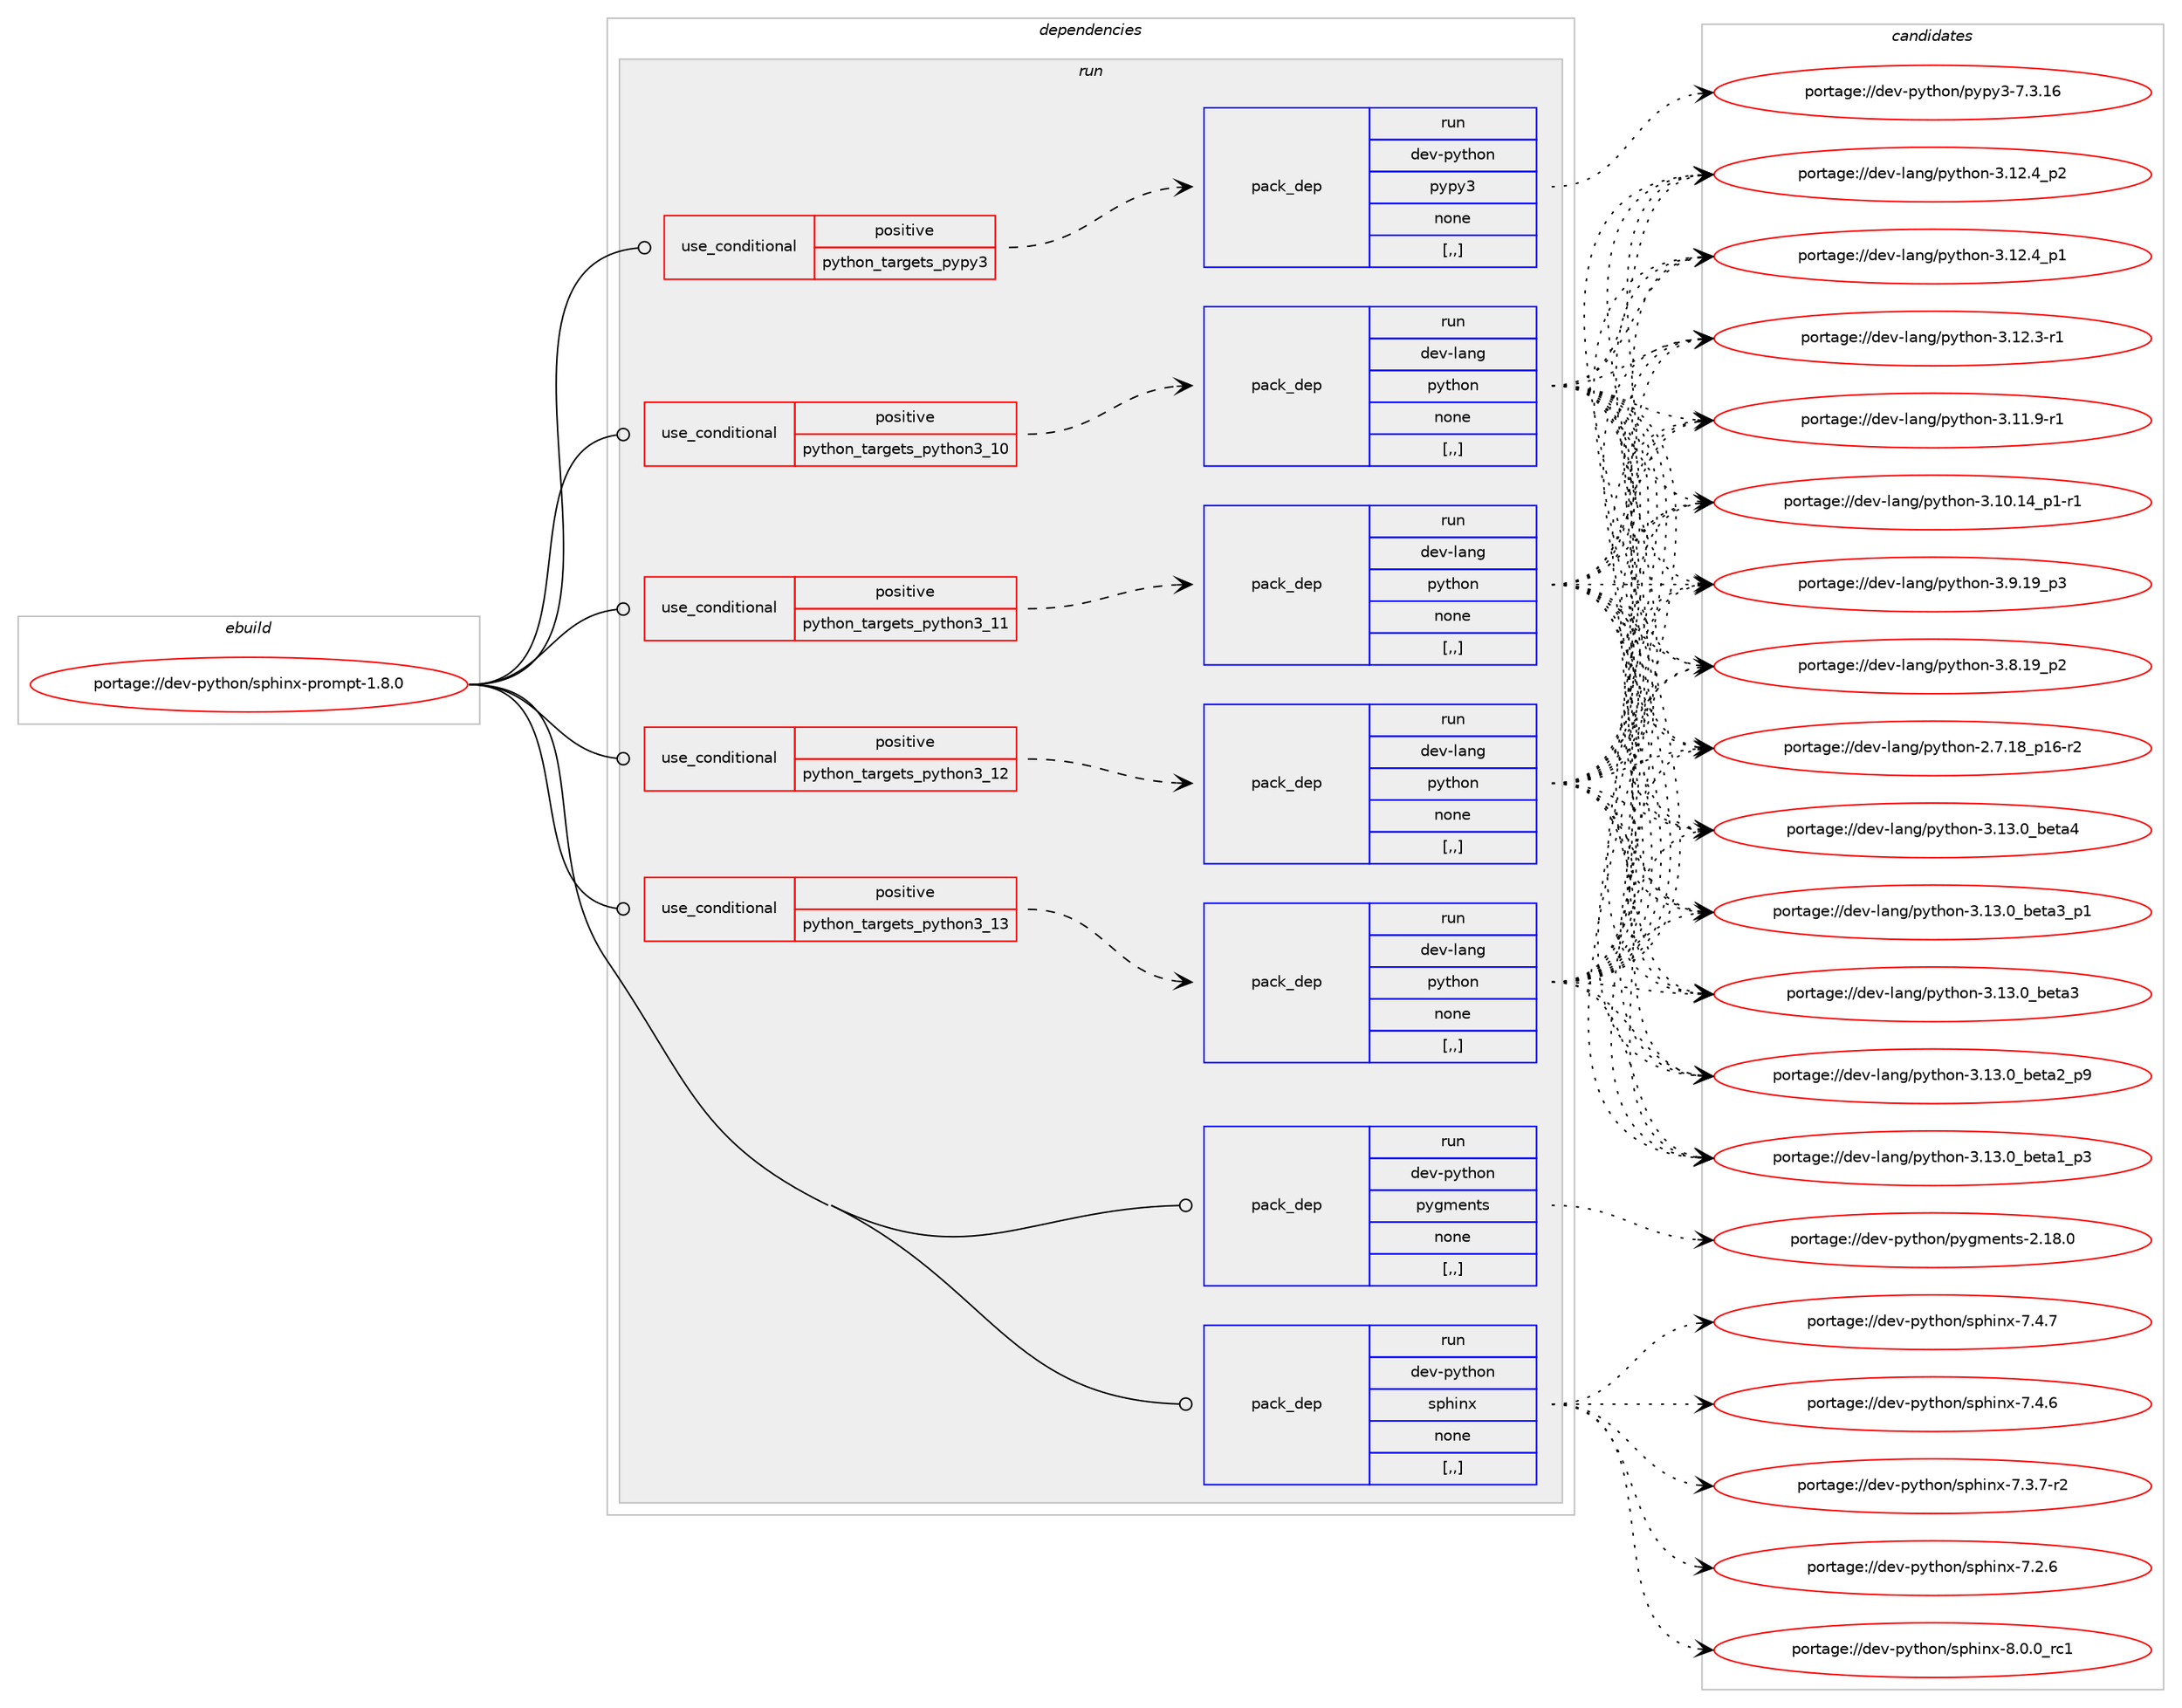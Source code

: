 digraph prolog {

# *************
# Graph options
# *************

newrank=true;
concentrate=true;
compound=true;
graph [rankdir=LR,fontname=Helvetica,fontsize=10,ranksep=1.5];#, ranksep=2.5, nodesep=0.2];
edge  [arrowhead=vee];
node  [fontname=Helvetica,fontsize=10];

# **********
# The ebuild
# **********

subgraph cluster_leftcol {
color=gray;
label=<<i>ebuild</i>>;
id [label="portage://dev-python/sphinx-prompt-1.8.0", color=red, width=4, href="../dev-python/sphinx-prompt-1.8.0.svg"];
}

# ****************
# The dependencies
# ****************

subgraph cluster_midcol {
color=gray;
label=<<i>dependencies</i>>;
subgraph cluster_compile {
fillcolor="#eeeeee";
style=filled;
label=<<i>compile</i>>;
}
subgraph cluster_compileandrun {
fillcolor="#eeeeee";
style=filled;
label=<<i>compile and run</i>>;
}
subgraph cluster_run {
fillcolor="#eeeeee";
style=filled;
label=<<i>run</i>>;
subgraph cond39906 {
dependency164298 [label=<<TABLE BORDER="0" CELLBORDER="1" CELLSPACING="0" CELLPADDING="4"><TR><TD ROWSPAN="3" CELLPADDING="10">use_conditional</TD></TR><TR><TD>positive</TD></TR><TR><TD>python_targets_pypy3</TD></TR></TABLE>>, shape=none, color=red];
subgraph pack123119 {
dependency164299 [label=<<TABLE BORDER="0" CELLBORDER="1" CELLSPACING="0" CELLPADDING="4" WIDTH="220"><TR><TD ROWSPAN="6" CELLPADDING="30">pack_dep</TD></TR><TR><TD WIDTH="110">run</TD></TR><TR><TD>dev-python</TD></TR><TR><TD>pypy3</TD></TR><TR><TD>none</TD></TR><TR><TD>[,,]</TD></TR></TABLE>>, shape=none, color=blue];
}
dependency164298:e -> dependency164299:w [weight=20,style="dashed",arrowhead="vee"];
}
id:e -> dependency164298:w [weight=20,style="solid",arrowhead="odot"];
subgraph cond39907 {
dependency164300 [label=<<TABLE BORDER="0" CELLBORDER="1" CELLSPACING="0" CELLPADDING="4"><TR><TD ROWSPAN="3" CELLPADDING="10">use_conditional</TD></TR><TR><TD>positive</TD></TR><TR><TD>python_targets_python3_10</TD></TR></TABLE>>, shape=none, color=red];
subgraph pack123120 {
dependency164301 [label=<<TABLE BORDER="0" CELLBORDER="1" CELLSPACING="0" CELLPADDING="4" WIDTH="220"><TR><TD ROWSPAN="6" CELLPADDING="30">pack_dep</TD></TR><TR><TD WIDTH="110">run</TD></TR><TR><TD>dev-lang</TD></TR><TR><TD>python</TD></TR><TR><TD>none</TD></TR><TR><TD>[,,]</TD></TR></TABLE>>, shape=none, color=blue];
}
dependency164300:e -> dependency164301:w [weight=20,style="dashed",arrowhead="vee"];
}
id:e -> dependency164300:w [weight=20,style="solid",arrowhead="odot"];
subgraph cond39908 {
dependency164302 [label=<<TABLE BORDER="0" CELLBORDER="1" CELLSPACING="0" CELLPADDING="4"><TR><TD ROWSPAN="3" CELLPADDING="10">use_conditional</TD></TR><TR><TD>positive</TD></TR><TR><TD>python_targets_python3_11</TD></TR></TABLE>>, shape=none, color=red];
subgraph pack123121 {
dependency164303 [label=<<TABLE BORDER="0" CELLBORDER="1" CELLSPACING="0" CELLPADDING="4" WIDTH="220"><TR><TD ROWSPAN="6" CELLPADDING="30">pack_dep</TD></TR><TR><TD WIDTH="110">run</TD></TR><TR><TD>dev-lang</TD></TR><TR><TD>python</TD></TR><TR><TD>none</TD></TR><TR><TD>[,,]</TD></TR></TABLE>>, shape=none, color=blue];
}
dependency164302:e -> dependency164303:w [weight=20,style="dashed",arrowhead="vee"];
}
id:e -> dependency164302:w [weight=20,style="solid",arrowhead="odot"];
subgraph cond39909 {
dependency164304 [label=<<TABLE BORDER="0" CELLBORDER="1" CELLSPACING="0" CELLPADDING="4"><TR><TD ROWSPAN="3" CELLPADDING="10">use_conditional</TD></TR><TR><TD>positive</TD></TR><TR><TD>python_targets_python3_12</TD></TR></TABLE>>, shape=none, color=red];
subgraph pack123122 {
dependency164305 [label=<<TABLE BORDER="0" CELLBORDER="1" CELLSPACING="0" CELLPADDING="4" WIDTH="220"><TR><TD ROWSPAN="6" CELLPADDING="30">pack_dep</TD></TR><TR><TD WIDTH="110">run</TD></TR><TR><TD>dev-lang</TD></TR><TR><TD>python</TD></TR><TR><TD>none</TD></TR><TR><TD>[,,]</TD></TR></TABLE>>, shape=none, color=blue];
}
dependency164304:e -> dependency164305:w [weight=20,style="dashed",arrowhead="vee"];
}
id:e -> dependency164304:w [weight=20,style="solid",arrowhead="odot"];
subgraph cond39910 {
dependency164306 [label=<<TABLE BORDER="0" CELLBORDER="1" CELLSPACING="0" CELLPADDING="4"><TR><TD ROWSPAN="3" CELLPADDING="10">use_conditional</TD></TR><TR><TD>positive</TD></TR><TR><TD>python_targets_python3_13</TD></TR></TABLE>>, shape=none, color=red];
subgraph pack123123 {
dependency164307 [label=<<TABLE BORDER="0" CELLBORDER="1" CELLSPACING="0" CELLPADDING="4" WIDTH="220"><TR><TD ROWSPAN="6" CELLPADDING="30">pack_dep</TD></TR><TR><TD WIDTH="110">run</TD></TR><TR><TD>dev-lang</TD></TR><TR><TD>python</TD></TR><TR><TD>none</TD></TR><TR><TD>[,,]</TD></TR></TABLE>>, shape=none, color=blue];
}
dependency164306:e -> dependency164307:w [weight=20,style="dashed",arrowhead="vee"];
}
id:e -> dependency164306:w [weight=20,style="solid",arrowhead="odot"];
subgraph pack123124 {
dependency164308 [label=<<TABLE BORDER="0" CELLBORDER="1" CELLSPACING="0" CELLPADDING="4" WIDTH="220"><TR><TD ROWSPAN="6" CELLPADDING="30">pack_dep</TD></TR><TR><TD WIDTH="110">run</TD></TR><TR><TD>dev-python</TD></TR><TR><TD>pygments</TD></TR><TR><TD>none</TD></TR><TR><TD>[,,]</TD></TR></TABLE>>, shape=none, color=blue];
}
id:e -> dependency164308:w [weight=20,style="solid",arrowhead="odot"];
subgraph pack123125 {
dependency164309 [label=<<TABLE BORDER="0" CELLBORDER="1" CELLSPACING="0" CELLPADDING="4" WIDTH="220"><TR><TD ROWSPAN="6" CELLPADDING="30">pack_dep</TD></TR><TR><TD WIDTH="110">run</TD></TR><TR><TD>dev-python</TD></TR><TR><TD>sphinx</TD></TR><TR><TD>none</TD></TR><TR><TD>[,,]</TD></TR></TABLE>>, shape=none, color=blue];
}
id:e -> dependency164309:w [weight=20,style="solid",arrowhead="odot"];
}
}

# **************
# The candidates
# **************

subgraph cluster_choices {
rank=same;
color=gray;
label=<<i>candidates</i>>;

subgraph choice123119 {
color=black;
nodesep=1;
choice10010111845112121116104111110471121211121215145554651464954 [label="portage://dev-python/pypy3-7.3.16", color=red, width=4,href="../dev-python/pypy3-7.3.16.svg"];
dependency164299:e -> choice10010111845112121116104111110471121211121215145554651464954:w [style=dotted,weight="100"];
}
subgraph choice123120 {
color=black;
nodesep=1;
choice1001011184510897110103471121211161041111104551464951464895981011169752 [label="portage://dev-lang/python-3.13.0_beta4", color=red, width=4,href="../dev-lang/python-3.13.0_beta4.svg"];
choice10010111845108971101034711212111610411111045514649514648959810111697519511249 [label="portage://dev-lang/python-3.13.0_beta3_p1", color=red, width=4,href="../dev-lang/python-3.13.0_beta3_p1.svg"];
choice1001011184510897110103471121211161041111104551464951464895981011169751 [label="portage://dev-lang/python-3.13.0_beta3", color=red, width=4,href="../dev-lang/python-3.13.0_beta3.svg"];
choice10010111845108971101034711212111610411111045514649514648959810111697509511257 [label="portage://dev-lang/python-3.13.0_beta2_p9", color=red, width=4,href="../dev-lang/python-3.13.0_beta2_p9.svg"];
choice10010111845108971101034711212111610411111045514649514648959810111697499511251 [label="portage://dev-lang/python-3.13.0_beta1_p3", color=red, width=4,href="../dev-lang/python-3.13.0_beta1_p3.svg"];
choice100101118451089711010347112121116104111110455146495046529511250 [label="portage://dev-lang/python-3.12.4_p2", color=red, width=4,href="../dev-lang/python-3.12.4_p2.svg"];
choice100101118451089711010347112121116104111110455146495046529511249 [label="portage://dev-lang/python-3.12.4_p1", color=red, width=4,href="../dev-lang/python-3.12.4_p1.svg"];
choice100101118451089711010347112121116104111110455146495046514511449 [label="portage://dev-lang/python-3.12.3-r1", color=red, width=4,href="../dev-lang/python-3.12.3-r1.svg"];
choice100101118451089711010347112121116104111110455146494946574511449 [label="portage://dev-lang/python-3.11.9-r1", color=red, width=4,href="../dev-lang/python-3.11.9-r1.svg"];
choice100101118451089711010347112121116104111110455146494846495295112494511449 [label="portage://dev-lang/python-3.10.14_p1-r1", color=red, width=4,href="../dev-lang/python-3.10.14_p1-r1.svg"];
choice100101118451089711010347112121116104111110455146574649579511251 [label="portage://dev-lang/python-3.9.19_p3", color=red, width=4,href="../dev-lang/python-3.9.19_p3.svg"];
choice100101118451089711010347112121116104111110455146564649579511250 [label="portage://dev-lang/python-3.8.19_p2", color=red, width=4,href="../dev-lang/python-3.8.19_p2.svg"];
choice100101118451089711010347112121116104111110455046554649569511249544511450 [label="portage://dev-lang/python-2.7.18_p16-r2", color=red, width=4,href="../dev-lang/python-2.7.18_p16-r2.svg"];
dependency164301:e -> choice1001011184510897110103471121211161041111104551464951464895981011169752:w [style=dotted,weight="100"];
dependency164301:e -> choice10010111845108971101034711212111610411111045514649514648959810111697519511249:w [style=dotted,weight="100"];
dependency164301:e -> choice1001011184510897110103471121211161041111104551464951464895981011169751:w [style=dotted,weight="100"];
dependency164301:e -> choice10010111845108971101034711212111610411111045514649514648959810111697509511257:w [style=dotted,weight="100"];
dependency164301:e -> choice10010111845108971101034711212111610411111045514649514648959810111697499511251:w [style=dotted,weight="100"];
dependency164301:e -> choice100101118451089711010347112121116104111110455146495046529511250:w [style=dotted,weight="100"];
dependency164301:e -> choice100101118451089711010347112121116104111110455146495046529511249:w [style=dotted,weight="100"];
dependency164301:e -> choice100101118451089711010347112121116104111110455146495046514511449:w [style=dotted,weight="100"];
dependency164301:e -> choice100101118451089711010347112121116104111110455146494946574511449:w [style=dotted,weight="100"];
dependency164301:e -> choice100101118451089711010347112121116104111110455146494846495295112494511449:w [style=dotted,weight="100"];
dependency164301:e -> choice100101118451089711010347112121116104111110455146574649579511251:w [style=dotted,weight="100"];
dependency164301:e -> choice100101118451089711010347112121116104111110455146564649579511250:w [style=dotted,weight="100"];
dependency164301:e -> choice100101118451089711010347112121116104111110455046554649569511249544511450:w [style=dotted,weight="100"];
}
subgraph choice123121 {
color=black;
nodesep=1;
choice1001011184510897110103471121211161041111104551464951464895981011169752 [label="portage://dev-lang/python-3.13.0_beta4", color=red, width=4,href="../dev-lang/python-3.13.0_beta4.svg"];
choice10010111845108971101034711212111610411111045514649514648959810111697519511249 [label="portage://dev-lang/python-3.13.0_beta3_p1", color=red, width=4,href="../dev-lang/python-3.13.0_beta3_p1.svg"];
choice1001011184510897110103471121211161041111104551464951464895981011169751 [label="portage://dev-lang/python-3.13.0_beta3", color=red, width=4,href="../dev-lang/python-3.13.0_beta3.svg"];
choice10010111845108971101034711212111610411111045514649514648959810111697509511257 [label="portage://dev-lang/python-3.13.0_beta2_p9", color=red, width=4,href="../dev-lang/python-3.13.0_beta2_p9.svg"];
choice10010111845108971101034711212111610411111045514649514648959810111697499511251 [label="portage://dev-lang/python-3.13.0_beta1_p3", color=red, width=4,href="../dev-lang/python-3.13.0_beta1_p3.svg"];
choice100101118451089711010347112121116104111110455146495046529511250 [label="portage://dev-lang/python-3.12.4_p2", color=red, width=4,href="../dev-lang/python-3.12.4_p2.svg"];
choice100101118451089711010347112121116104111110455146495046529511249 [label="portage://dev-lang/python-3.12.4_p1", color=red, width=4,href="../dev-lang/python-3.12.4_p1.svg"];
choice100101118451089711010347112121116104111110455146495046514511449 [label="portage://dev-lang/python-3.12.3-r1", color=red, width=4,href="../dev-lang/python-3.12.3-r1.svg"];
choice100101118451089711010347112121116104111110455146494946574511449 [label="portage://dev-lang/python-3.11.9-r1", color=red, width=4,href="../dev-lang/python-3.11.9-r1.svg"];
choice100101118451089711010347112121116104111110455146494846495295112494511449 [label="portage://dev-lang/python-3.10.14_p1-r1", color=red, width=4,href="../dev-lang/python-3.10.14_p1-r1.svg"];
choice100101118451089711010347112121116104111110455146574649579511251 [label="portage://dev-lang/python-3.9.19_p3", color=red, width=4,href="../dev-lang/python-3.9.19_p3.svg"];
choice100101118451089711010347112121116104111110455146564649579511250 [label="portage://dev-lang/python-3.8.19_p2", color=red, width=4,href="../dev-lang/python-3.8.19_p2.svg"];
choice100101118451089711010347112121116104111110455046554649569511249544511450 [label="portage://dev-lang/python-2.7.18_p16-r2", color=red, width=4,href="../dev-lang/python-2.7.18_p16-r2.svg"];
dependency164303:e -> choice1001011184510897110103471121211161041111104551464951464895981011169752:w [style=dotted,weight="100"];
dependency164303:e -> choice10010111845108971101034711212111610411111045514649514648959810111697519511249:w [style=dotted,weight="100"];
dependency164303:e -> choice1001011184510897110103471121211161041111104551464951464895981011169751:w [style=dotted,weight="100"];
dependency164303:e -> choice10010111845108971101034711212111610411111045514649514648959810111697509511257:w [style=dotted,weight="100"];
dependency164303:e -> choice10010111845108971101034711212111610411111045514649514648959810111697499511251:w [style=dotted,weight="100"];
dependency164303:e -> choice100101118451089711010347112121116104111110455146495046529511250:w [style=dotted,weight="100"];
dependency164303:e -> choice100101118451089711010347112121116104111110455146495046529511249:w [style=dotted,weight="100"];
dependency164303:e -> choice100101118451089711010347112121116104111110455146495046514511449:w [style=dotted,weight="100"];
dependency164303:e -> choice100101118451089711010347112121116104111110455146494946574511449:w [style=dotted,weight="100"];
dependency164303:e -> choice100101118451089711010347112121116104111110455146494846495295112494511449:w [style=dotted,weight="100"];
dependency164303:e -> choice100101118451089711010347112121116104111110455146574649579511251:w [style=dotted,weight="100"];
dependency164303:e -> choice100101118451089711010347112121116104111110455146564649579511250:w [style=dotted,weight="100"];
dependency164303:e -> choice100101118451089711010347112121116104111110455046554649569511249544511450:w [style=dotted,weight="100"];
}
subgraph choice123122 {
color=black;
nodesep=1;
choice1001011184510897110103471121211161041111104551464951464895981011169752 [label="portage://dev-lang/python-3.13.0_beta4", color=red, width=4,href="../dev-lang/python-3.13.0_beta4.svg"];
choice10010111845108971101034711212111610411111045514649514648959810111697519511249 [label="portage://dev-lang/python-3.13.0_beta3_p1", color=red, width=4,href="../dev-lang/python-3.13.0_beta3_p1.svg"];
choice1001011184510897110103471121211161041111104551464951464895981011169751 [label="portage://dev-lang/python-3.13.0_beta3", color=red, width=4,href="../dev-lang/python-3.13.0_beta3.svg"];
choice10010111845108971101034711212111610411111045514649514648959810111697509511257 [label="portage://dev-lang/python-3.13.0_beta2_p9", color=red, width=4,href="../dev-lang/python-3.13.0_beta2_p9.svg"];
choice10010111845108971101034711212111610411111045514649514648959810111697499511251 [label="portage://dev-lang/python-3.13.0_beta1_p3", color=red, width=4,href="../dev-lang/python-3.13.0_beta1_p3.svg"];
choice100101118451089711010347112121116104111110455146495046529511250 [label="portage://dev-lang/python-3.12.4_p2", color=red, width=4,href="../dev-lang/python-3.12.4_p2.svg"];
choice100101118451089711010347112121116104111110455146495046529511249 [label="portage://dev-lang/python-3.12.4_p1", color=red, width=4,href="../dev-lang/python-3.12.4_p1.svg"];
choice100101118451089711010347112121116104111110455146495046514511449 [label="portage://dev-lang/python-3.12.3-r1", color=red, width=4,href="../dev-lang/python-3.12.3-r1.svg"];
choice100101118451089711010347112121116104111110455146494946574511449 [label="portage://dev-lang/python-3.11.9-r1", color=red, width=4,href="../dev-lang/python-3.11.9-r1.svg"];
choice100101118451089711010347112121116104111110455146494846495295112494511449 [label="portage://dev-lang/python-3.10.14_p1-r1", color=red, width=4,href="../dev-lang/python-3.10.14_p1-r1.svg"];
choice100101118451089711010347112121116104111110455146574649579511251 [label="portage://dev-lang/python-3.9.19_p3", color=red, width=4,href="../dev-lang/python-3.9.19_p3.svg"];
choice100101118451089711010347112121116104111110455146564649579511250 [label="portage://dev-lang/python-3.8.19_p2", color=red, width=4,href="../dev-lang/python-3.8.19_p2.svg"];
choice100101118451089711010347112121116104111110455046554649569511249544511450 [label="portage://dev-lang/python-2.7.18_p16-r2", color=red, width=4,href="../dev-lang/python-2.7.18_p16-r2.svg"];
dependency164305:e -> choice1001011184510897110103471121211161041111104551464951464895981011169752:w [style=dotted,weight="100"];
dependency164305:e -> choice10010111845108971101034711212111610411111045514649514648959810111697519511249:w [style=dotted,weight="100"];
dependency164305:e -> choice1001011184510897110103471121211161041111104551464951464895981011169751:w [style=dotted,weight="100"];
dependency164305:e -> choice10010111845108971101034711212111610411111045514649514648959810111697509511257:w [style=dotted,weight="100"];
dependency164305:e -> choice10010111845108971101034711212111610411111045514649514648959810111697499511251:w [style=dotted,weight="100"];
dependency164305:e -> choice100101118451089711010347112121116104111110455146495046529511250:w [style=dotted,weight="100"];
dependency164305:e -> choice100101118451089711010347112121116104111110455146495046529511249:w [style=dotted,weight="100"];
dependency164305:e -> choice100101118451089711010347112121116104111110455146495046514511449:w [style=dotted,weight="100"];
dependency164305:e -> choice100101118451089711010347112121116104111110455146494946574511449:w [style=dotted,weight="100"];
dependency164305:e -> choice100101118451089711010347112121116104111110455146494846495295112494511449:w [style=dotted,weight="100"];
dependency164305:e -> choice100101118451089711010347112121116104111110455146574649579511251:w [style=dotted,weight="100"];
dependency164305:e -> choice100101118451089711010347112121116104111110455146564649579511250:w [style=dotted,weight="100"];
dependency164305:e -> choice100101118451089711010347112121116104111110455046554649569511249544511450:w [style=dotted,weight="100"];
}
subgraph choice123123 {
color=black;
nodesep=1;
choice1001011184510897110103471121211161041111104551464951464895981011169752 [label="portage://dev-lang/python-3.13.0_beta4", color=red, width=4,href="../dev-lang/python-3.13.0_beta4.svg"];
choice10010111845108971101034711212111610411111045514649514648959810111697519511249 [label="portage://dev-lang/python-3.13.0_beta3_p1", color=red, width=4,href="../dev-lang/python-3.13.0_beta3_p1.svg"];
choice1001011184510897110103471121211161041111104551464951464895981011169751 [label="portage://dev-lang/python-3.13.0_beta3", color=red, width=4,href="../dev-lang/python-3.13.0_beta3.svg"];
choice10010111845108971101034711212111610411111045514649514648959810111697509511257 [label="portage://dev-lang/python-3.13.0_beta2_p9", color=red, width=4,href="../dev-lang/python-3.13.0_beta2_p9.svg"];
choice10010111845108971101034711212111610411111045514649514648959810111697499511251 [label="portage://dev-lang/python-3.13.0_beta1_p3", color=red, width=4,href="../dev-lang/python-3.13.0_beta1_p3.svg"];
choice100101118451089711010347112121116104111110455146495046529511250 [label="portage://dev-lang/python-3.12.4_p2", color=red, width=4,href="../dev-lang/python-3.12.4_p2.svg"];
choice100101118451089711010347112121116104111110455146495046529511249 [label="portage://dev-lang/python-3.12.4_p1", color=red, width=4,href="../dev-lang/python-3.12.4_p1.svg"];
choice100101118451089711010347112121116104111110455146495046514511449 [label="portage://dev-lang/python-3.12.3-r1", color=red, width=4,href="../dev-lang/python-3.12.3-r1.svg"];
choice100101118451089711010347112121116104111110455146494946574511449 [label="portage://dev-lang/python-3.11.9-r1", color=red, width=4,href="../dev-lang/python-3.11.9-r1.svg"];
choice100101118451089711010347112121116104111110455146494846495295112494511449 [label="portage://dev-lang/python-3.10.14_p1-r1", color=red, width=4,href="../dev-lang/python-3.10.14_p1-r1.svg"];
choice100101118451089711010347112121116104111110455146574649579511251 [label="portage://dev-lang/python-3.9.19_p3", color=red, width=4,href="../dev-lang/python-3.9.19_p3.svg"];
choice100101118451089711010347112121116104111110455146564649579511250 [label="portage://dev-lang/python-3.8.19_p2", color=red, width=4,href="../dev-lang/python-3.8.19_p2.svg"];
choice100101118451089711010347112121116104111110455046554649569511249544511450 [label="portage://dev-lang/python-2.7.18_p16-r2", color=red, width=4,href="../dev-lang/python-2.7.18_p16-r2.svg"];
dependency164307:e -> choice1001011184510897110103471121211161041111104551464951464895981011169752:w [style=dotted,weight="100"];
dependency164307:e -> choice10010111845108971101034711212111610411111045514649514648959810111697519511249:w [style=dotted,weight="100"];
dependency164307:e -> choice1001011184510897110103471121211161041111104551464951464895981011169751:w [style=dotted,weight="100"];
dependency164307:e -> choice10010111845108971101034711212111610411111045514649514648959810111697509511257:w [style=dotted,weight="100"];
dependency164307:e -> choice10010111845108971101034711212111610411111045514649514648959810111697499511251:w [style=dotted,weight="100"];
dependency164307:e -> choice100101118451089711010347112121116104111110455146495046529511250:w [style=dotted,weight="100"];
dependency164307:e -> choice100101118451089711010347112121116104111110455146495046529511249:w [style=dotted,weight="100"];
dependency164307:e -> choice100101118451089711010347112121116104111110455146495046514511449:w [style=dotted,weight="100"];
dependency164307:e -> choice100101118451089711010347112121116104111110455146494946574511449:w [style=dotted,weight="100"];
dependency164307:e -> choice100101118451089711010347112121116104111110455146494846495295112494511449:w [style=dotted,weight="100"];
dependency164307:e -> choice100101118451089711010347112121116104111110455146574649579511251:w [style=dotted,weight="100"];
dependency164307:e -> choice100101118451089711010347112121116104111110455146564649579511250:w [style=dotted,weight="100"];
dependency164307:e -> choice100101118451089711010347112121116104111110455046554649569511249544511450:w [style=dotted,weight="100"];
}
subgraph choice123124 {
color=black;
nodesep=1;
choice100101118451121211161041111104711212110310910111011611545504649564648 [label="portage://dev-python/pygments-2.18.0", color=red, width=4,href="../dev-python/pygments-2.18.0.svg"];
dependency164308:e -> choice100101118451121211161041111104711212110310910111011611545504649564648:w [style=dotted,weight="100"];
}
subgraph choice123125 {
color=black;
nodesep=1;
choice1001011184511212111610411111047115112104105110120455646484648951149949 [label="portage://dev-python/sphinx-8.0.0_rc1", color=red, width=4,href="../dev-python/sphinx-8.0.0_rc1.svg"];
choice1001011184511212111610411111047115112104105110120455546524655 [label="portage://dev-python/sphinx-7.4.7", color=red, width=4,href="../dev-python/sphinx-7.4.7.svg"];
choice1001011184511212111610411111047115112104105110120455546524654 [label="portage://dev-python/sphinx-7.4.6", color=red, width=4,href="../dev-python/sphinx-7.4.6.svg"];
choice10010111845112121116104111110471151121041051101204555465146554511450 [label="portage://dev-python/sphinx-7.3.7-r2", color=red, width=4,href="../dev-python/sphinx-7.3.7-r2.svg"];
choice1001011184511212111610411111047115112104105110120455546504654 [label="portage://dev-python/sphinx-7.2.6", color=red, width=4,href="../dev-python/sphinx-7.2.6.svg"];
dependency164309:e -> choice1001011184511212111610411111047115112104105110120455646484648951149949:w [style=dotted,weight="100"];
dependency164309:e -> choice1001011184511212111610411111047115112104105110120455546524655:w [style=dotted,weight="100"];
dependency164309:e -> choice1001011184511212111610411111047115112104105110120455546524654:w [style=dotted,weight="100"];
dependency164309:e -> choice10010111845112121116104111110471151121041051101204555465146554511450:w [style=dotted,weight="100"];
dependency164309:e -> choice1001011184511212111610411111047115112104105110120455546504654:w [style=dotted,weight="100"];
}
}

}

